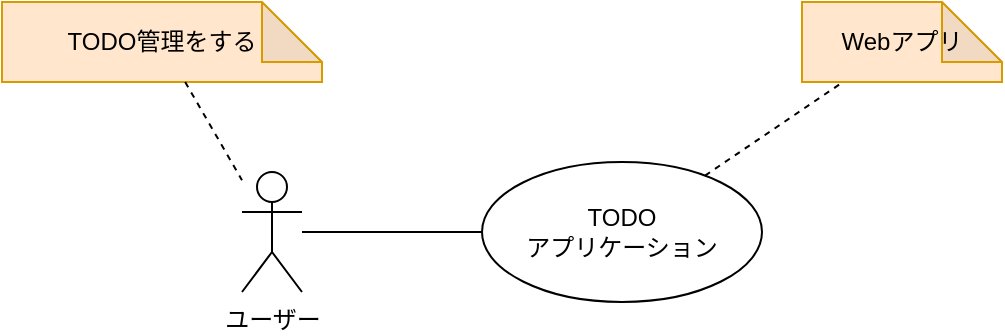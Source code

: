 <mxfile>
    <diagram id="jOH1DjYj41umf3Hi0aiq" name="ページ1">
        <mxGraphModel dx="1274" dy="778" grid="1" gridSize="10" guides="1" tooltips="1" connect="1" arrows="1" fold="1" page="1" pageScale="1" pageWidth="827" pageHeight="1169" math="0" shadow="0">
            <root>
                <mxCell id="0"/>
                <mxCell id="1" parent="0"/>
                <mxCell id="2" value="TODO&lt;br&gt;アプリケーション" style="ellipse;whiteSpace=wrap;html=1;" parent="1" vertex="1">
                    <mxGeometry x="320" y="160" width="140" height="70" as="geometry"/>
                </mxCell>
                <mxCell id="3" value="ユーザー" style="shape=umlActor;verticalLabelPosition=bottom;verticalAlign=top;html=1;" parent="1" vertex="1">
                    <mxGeometry x="200" y="165" width="30" height="60" as="geometry"/>
                </mxCell>
                <mxCell id="4" value="" style="endArrow=none;html=1;" parent="1" source="3" target="2" edge="1">
                    <mxGeometry relative="1" as="geometry">
                        <mxPoint x="290" y="280" as="sourcePoint"/>
                        <mxPoint x="450" y="280" as="targetPoint"/>
                    </mxGeometry>
                </mxCell>
                <mxCell id="7" value="Webアプリ" style="shape=note;whiteSpace=wrap;html=1;backgroundOutline=1;darkOpacity=0.05;fillColor=#ffe6cc;strokeColor=#d79b00;" parent="1" vertex="1">
                    <mxGeometry x="480" y="80" width="100" height="40" as="geometry"/>
                </mxCell>
                <mxCell id="8" value="" style="endArrow=none;dashed=1;html=1;" parent="1" source="2" target="7" edge="1">
                    <mxGeometry width="50" height="50" relative="1" as="geometry">
                        <mxPoint x="350" y="310" as="sourcePoint"/>
                        <mxPoint x="400" y="260" as="targetPoint"/>
                    </mxGeometry>
                </mxCell>
                <mxCell id="9" value="TODO管理をする" style="shape=note;whiteSpace=wrap;html=1;backgroundOutline=1;darkOpacity=0.05;fillColor=#ffe6cc;strokeColor=#d79b00;" parent="1" vertex="1">
                    <mxGeometry x="80" y="80" width="160" height="40" as="geometry"/>
                </mxCell>
                <mxCell id="10" value="" style="endArrow=none;dashed=1;html=1;" parent="1" source="9" target="3" edge="1">
                    <mxGeometry width="50" height="50" relative="1" as="geometry">
                        <mxPoint x="443.083" y="177.414" as="sourcePoint"/>
                        <mxPoint x="516.25" y="130" as="targetPoint"/>
                    </mxGeometry>
                </mxCell>
            </root>
        </mxGraphModel>
    </diagram>
</mxfile>
